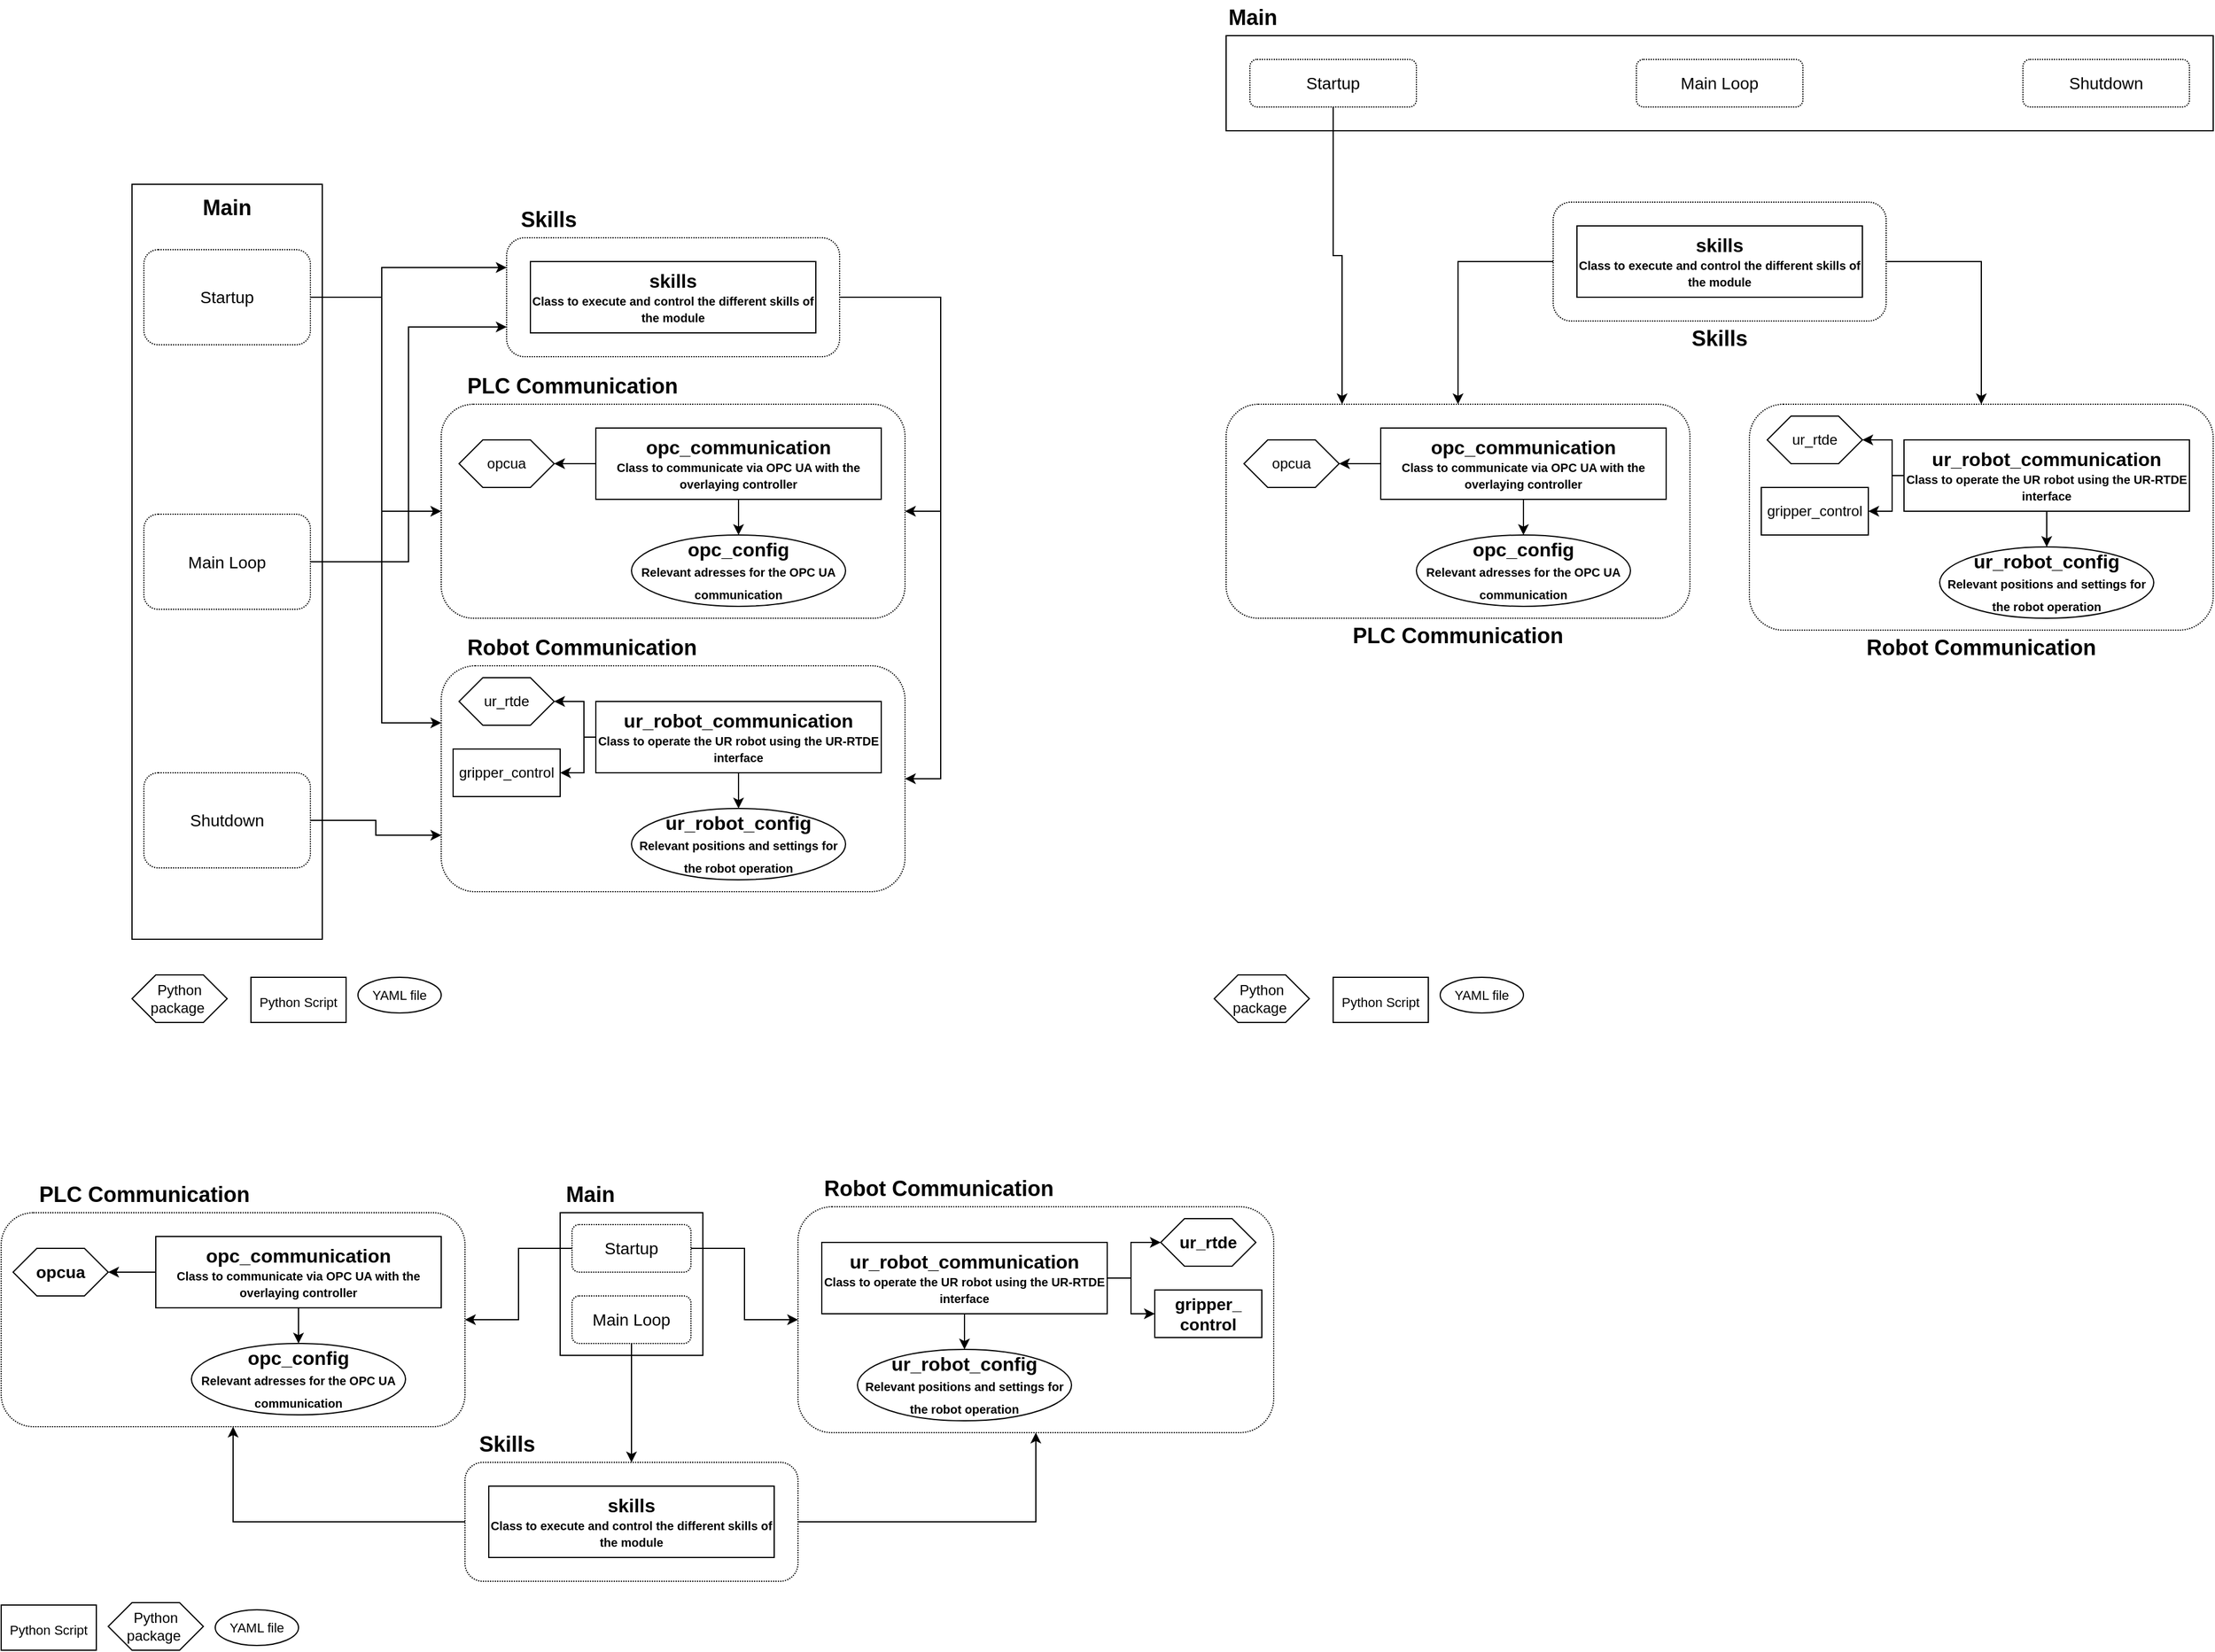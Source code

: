 <mxfile version="20.7.4" type="github">
  <diagram id="av36-QLzx31YAxyc08HP" name="Seite-1">
    <mxGraphModel dx="1196" dy="631" grid="1" gridSize="10" guides="1" tooltips="1" connect="1" arrows="1" fold="1" page="1" pageScale="1" pageWidth="3300" pageHeight="4681" math="0" shadow="0">
      <root>
        <mxCell id="0" />
        <mxCell id="1" parent="0" />
        <mxCell id="W_pKK0iNDWNkmb7OAL2O-20" style="edgeStyle=orthogonalEdgeStyle;rounded=0;orthogonalLoop=1;jettySize=auto;html=1;exitX=1;exitY=0.5;exitDx=0;exitDy=0;entryX=1;entryY=0.5;entryDx=0;entryDy=0;" edge="1" parent="1" source="iEAS6jNyVJdADZBlRwmA-35" target="iEAS6jNyVJdADZBlRwmA-5">
          <mxGeometry relative="1" as="geometry">
            <Array as="points">
              <mxPoint x="1000" y="260" />
              <mxPoint x="1000" y="440" />
            </Array>
          </mxGeometry>
        </mxCell>
        <mxCell id="W_pKK0iNDWNkmb7OAL2O-21" style="edgeStyle=orthogonalEdgeStyle;rounded=0;orthogonalLoop=1;jettySize=auto;html=1;exitX=1;exitY=0.5;exitDx=0;exitDy=0;entryX=1;entryY=0.5;entryDx=0;entryDy=0;" edge="1" parent="1" source="iEAS6jNyVJdADZBlRwmA-35" target="xZuinXM1AuWVyvWUmVTf-5">
          <mxGeometry relative="1" as="geometry">
            <Array as="points">
              <mxPoint x="1000" y="260" />
              <mxPoint x="1000" y="665" />
            </Array>
          </mxGeometry>
        </mxCell>
        <mxCell id="iEAS6jNyVJdADZBlRwmA-35" value="" style="rounded=1;whiteSpace=wrap;html=1;fontSize=14;fillColor=none;strokeWidth=1;dashed=1;dashPattern=1 1;" parent="1" vertex="1">
          <mxGeometry x="635" y="210" width="280" height="100" as="geometry" />
        </mxCell>
        <mxCell id="iEAS6jNyVJdADZBlRwmA-5" value="" style="rounded=1;whiteSpace=wrap;html=1;fontSize=14;fillColor=none;strokeWidth=1;dashed=1;dashPattern=1 1;" parent="1" vertex="1">
          <mxGeometry x="580" y="350" width="390" height="180" as="geometry" />
        </mxCell>
        <mxCell id="iEAS6jNyVJdADZBlRwmA-1" value="" style="rounded=0;whiteSpace=wrap;html=1;fillColor=none;" parent="1" vertex="1">
          <mxGeometry x="320" y="165" width="160" height="635" as="geometry" />
        </mxCell>
        <mxCell id="xZuinXM1AuWVyvWUmVTf-4" style="edgeStyle=orthogonalEdgeStyle;rounded=0;orthogonalLoop=1;jettySize=auto;html=1;exitX=0.5;exitY=1;exitDx=0;exitDy=0;entryX=0.5;entryY=0;entryDx=0;entryDy=0;" parent="1" source="iEAS6jNyVJdADZBlRwmA-2" target="xZuinXM1AuWVyvWUmVTf-3" edge="1">
          <mxGeometry relative="1" as="geometry" />
        </mxCell>
        <mxCell id="W_pKK0iNDWNkmb7OAL2O-8" style="edgeStyle=orthogonalEdgeStyle;rounded=0;orthogonalLoop=1;jettySize=auto;html=1;exitX=0;exitY=0.5;exitDx=0;exitDy=0;entryX=1;entryY=0.5;entryDx=0;entryDy=0;" edge="1" parent="1" source="iEAS6jNyVJdADZBlRwmA-2" target="W_pKK0iNDWNkmb7OAL2O-1">
          <mxGeometry relative="1" as="geometry" />
        </mxCell>
        <mxCell id="iEAS6jNyVJdADZBlRwmA-2" value="&lt;font style=&quot;&quot;&gt;&lt;b style=&quot;font-size: 16px;&quot;&gt;opc_communication&lt;br&gt;&lt;/b&gt;&lt;span style=&quot;font-size: 10px;&quot;&gt;&lt;b&gt;Class to communicate via OPC UA with the overlaying controller&lt;/b&gt;&lt;/span&gt;&lt;br&gt;&lt;/font&gt;" style="rounded=0;whiteSpace=wrap;html=1;fillColor=none;" parent="1" vertex="1">
          <mxGeometry x="710" y="370" width="240" height="60" as="geometry" />
        </mxCell>
        <mxCell id="iEAS6jNyVJdADZBlRwmA-138" value="&lt;font style=&quot;font-size: 18px;&quot;&gt;&lt;b&gt;Skills&lt;/b&gt;&lt;/font&gt;" style="text;html=1;strokeColor=none;fillColor=none;align=left;verticalAlign=middle;whiteSpace=wrap;rounded=0;strokeWidth=1;fontSize=11;" parent="1" vertex="1">
          <mxGeometry x="645" y="180" width="60" height="30" as="geometry" />
        </mxCell>
        <mxCell id="iEAS6jNyVJdADZBlRwmA-139" value="&lt;font style=&quot;font-size: 18px;&quot;&gt;&lt;b&gt;PLC Communication&lt;/b&gt;&lt;/font&gt;" style="text;html=1;strokeColor=none;fillColor=none;align=left;verticalAlign=middle;whiteSpace=wrap;rounded=0;strokeWidth=1;fontSize=11;" parent="1" vertex="1">
          <mxGeometry x="600" y="320" width="210" height="30" as="geometry" />
        </mxCell>
        <mxCell id="iEAS6jNyVJdADZBlRwmA-141" value="&lt;font style=&quot;font-size: 11px;&quot;&gt;Python Script&lt;/font&gt;" style="rounded=0;whiteSpace=wrap;html=1;strokeWidth=1;fontSize=18;fillColor=none;" parent="1" vertex="1">
          <mxGeometry x="420" y="832" width="80" height="38" as="geometry" />
        </mxCell>
        <mxCell id="iEAS6jNyVJdADZBlRwmA-142" value="&lt;font style=&quot;font-size: 11px;&quot;&gt;YAML file&lt;/font&gt;" style="ellipse;whiteSpace=wrap;html=1;strokeWidth=1;fontSize=12;fillColor=none;" parent="1" vertex="1">
          <mxGeometry x="510" y="832" width="70" height="30" as="geometry" />
        </mxCell>
        <mxCell id="xZuinXM1AuWVyvWUmVTf-3" value="&lt;font size=&quot;3&quot;&gt;&lt;b&gt;opc_config&lt;br&gt;&lt;/b&gt;&lt;/font&gt;&lt;b style=&quot;font-size: 10px;&quot;&gt;Relevant adresses for the OPC UA communication&lt;/b&gt;&lt;font size=&quot;3&quot;&gt;&lt;b&gt;&lt;br&gt;&lt;/b&gt;&lt;/font&gt;" style="ellipse;whiteSpace=wrap;html=1;fontSize=14;fillColor=none;" parent="1" vertex="1">
          <mxGeometry x="740" y="460" width="180" height="60" as="geometry" />
        </mxCell>
        <mxCell id="xZuinXM1AuWVyvWUmVTf-5" value="" style="rounded=1;whiteSpace=wrap;html=1;fontSize=14;fillColor=none;strokeWidth=1;dashed=1;dashPattern=1 1;" parent="1" vertex="1">
          <mxGeometry x="580" y="570" width="390" height="190" as="geometry" />
        </mxCell>
        <mxCell id="xZuinXM1AuWVyvWUmVTf-6" style="edgeStyle=orthogonalEdgeStyle;rounded=0;orthogonalLoop=1;jettySize=auto;html=1;exitX=0.5;exitY=1;exitDx=0;exitDy=0;entryX=0.5;entryY=0;entryDx=0;entryDy=0;" parent="1" source="xZuinXM1AuWVyvWUmVTf-7" target="xZuinXM1AuWVyvWUmVTf-9" edge="1">
          <mxGeometry relative="1" as="geometry" />
        </mxCell>
        <mxCell id="W_pKK0iNDWNkmb7OAL2O-9" style="edgeStyle=orthogonalEdgeStyle;rounded=0;orthogonalLoop=1;jettySize=auto;html=1;exitX=0;exitY=0.5;exitDx=0;exitDy=0;entryX=1;entryY=0.5;entryDx=0;entryDy=0;" edge="1" parent="1" source="xZuinXM1AuWVyvWUmVTf-7" target="W_pKK0iNDWNkmb7OAL2O-3">
          <mxGeometry x="-0.077" y="-10" relative="1" as="geometry">
            <Array as="points">
              <mxPoint x="700" y="630" />
              <mxPoint x="700" y="600" />
            </Array>
            <mxPoint as="offset" />
          </mxGeometry>
        </mxCell>
        <mxCell id="W_pKK0iNDWNkmb7OAL2O-10" style="edgeStyle=orthogonalEdgeStyle;rounded=0;orthogonalLoop=1;jettySize=auto;html=1;exitX=0;exitY=0.5;exitDx=0;exitDy=0;entryX=1;entryY=0.5;entryDx=0;entryDy=0;" edge="1" parent="1" source="xZuinXM1AuWVyvWUmVTf-7" target="W_pKK0iNDWNkmb7OAL2O-4">
          <mxGeometry relative="1" as="geometry">
            <Array as="points">
              <mxPoint x="700" y="630" />
              <mxPoint x="700" y="660" />
            </Array>
          </mxGeometry>
        </mxCell>
        <mxCell id="xZuinXM1AuWVyvWUmVTf-7" value="&lt;font style=&quot;&quot;&gt;&lt;b style=&quot;font-size: 16px;&quot;&gt;ur_robot_communication&lt;br&gt;&lt;/b&gt;&lt;span style=&quot;font-size: 10px;&quot;&gt;&lt;b&gt;Class to operate the UR robot using the UR-RTDE interface&lt;/b&gt;&lt;/span&gt;&lt;br&gt;&lt;/font&gt;" style="rounded=0;whiteSpace=wrap;html=1;fillColor=none;" parent="1" vertex="1">
          <mxGeometry x="710" y="600" width="240" height="60" as="geometry" />
        </mxCell>
        <mxCell id="xZuinXM1AuWVyvWUmVTf-8" value="&lt;font style=&quot;font-size: 18px;&quot;&gt;&lt;b&gt;Robot Communication&lt;/b&gt;&lt;/font&gt;" style="text;html=1;strokeColor=none;fillColor=none;align=left;verticalAlign=middle;whiteSpace=wrap;rounded=0;strokeWidth=1;fontSize=11;" parent="1" vertex="1">
          <mxGeometry x="600" y="540" width="210" height="30" as="geometry" />
        </mxCell>
        <mxCell id="xZuinXM1AuWVyvWUmVTf-9" value="&lt;font size=&quot;3&quot;&gt;&lt;b&gt;ur_robot_config&lt;br&gt;&lt;/b&gt;&lt;/font&gt;&lt;b style=&quot;font-size: 10px;&quot;&gt;Relevant positions and settings for the robot operation&lt;/b&gt;&lt;font size=&quot;3&quot;&gt;&lt;b&gt;&lt;br&gt;&lt;/b&gt;&lt;/font&gt;" style="ellipse;whiteSpace=wrap;html=1;fontSize=14;fillColor=none;" parent="1" vertex="1">
          <mxGeometry x="740" y="690" width="180" height="60" as="geometry" />
        </mxCell>
        <mxCell id="xZuinXM1AuWVyvWUmVTf-11" value="&lt;font style=&quot;&quot;&gt;&lt;b style=&quot;&quot;&gt;&lt;span style=&quot;font-size: 16px;&quot;&gt;skills&lt;br&gt;&lt;/span&gt;&lt;span style=&quot;font-size: 10px;&quot;&gt;Class to execute and control the different skills of the module&lt;/span&gt;&lt;/b&gt;&lt;br&gt;&lt;/font&gt;" style="rounded=0;whiteSpace=wrap;html=1;fillColor=none;" parent="1" vertex="1">
          <mxGeometry x="655" y="230" width="240" height="60" as="geometry" />
        </mxCell>
        <mxCell id="W_pKK0iNDWNkmb7OAL2O-1" value="opcua" style="shape=hexagon;perimeter=hexagonPerimeter2;whiteSpace=wrap;html=1;fixedSize=1;" vertex="1" parent="1">
          <mxGeometry x="595" y="380" width="80" height="40" as="geometry" />
        </mxCell>
        <mxCell id="W_pKK0iNDWNkmb7OAL2O-3" value="ur_rtde" style="shape=hexagon;perimeter=hexagonPerimeter2;whiteSpace=wrap;html=1;fixedSize=1;" vertex="1" parent="1">
          <mxGeometry x="595" y="580" width="80" height="40" as="geometry" />
        </mxCell>
        <mxCell id="W_pKK0iNDWNkmb7OAL2O-4" value="gripper_control" style="rounded=0;whiteSpace=wrap;html=1;" vertex="1" parent="1">
          <mxGeometry x="590" y="640" width="90" height="40" as="geometry" />
        </mxCell>
        <mxCell id="W_pKK0iNDWNkmb7OAL2O-15" style="edgeStyle=orthogonalEdgeStyle;rounded=0;orthogonalLoop=1;jettySize=auto;html=1;exitX=1;exitY=0.5;exitDx=0;exitDy=0;entryX=0;entryY=0.5;entryDx=0;entryDy=0;" edge="1" parent="1" source="W_pKK0iNDWNkmb7OAL2O-5" target="iEAS6jNyVJdADZBlRwmA-5">
          <mxGeometry relative="1" as="geometry">
            <Array as="points">
              <mxPoint x="530" y="260" />
              <mxPoint x="530" y="440" />
            </Array>
          </mxGeometry>
        </mxCell>
        <mxCell id="W_pKK0iNDWNkmb7OAL2O-16" style="edgeStyle=orthogonalEdgeStyle;rounded=0;orthogonalLoop=1;jettySize=auto;html=1;exitX=1;exitY=0.5;exitDx=0;exitDy=0;entryX=0;entryY=0.25;entryDx=0;entryDy=0;" edge="1" parent="1" source="W_pKK0iNDWNkmb7OAL2O-5" target="xZuinXM1AuWVyvWUmVTf-5">
          <mxGeometry relative="1" as="geometry">
            <Array as="points">
              <mxPoint x="530" y="260" />
              <mxPoint x="530" y="618" />
              <mxPoint x="580" y="618" />
            </Array>
          </mxGeometry>
        </mxCell>
        <mxCell id="W_pKK0iNDWNkmb7OAL2O-17" style="edgeStyle=orthogonalEdgeStyle;rounded=0;orthogonalLoop=1;jettySize=auto;html=1;exitX=1;exitY=0.5;exitDx=0;exitDy=0;entryX=0;entryY=0.25;entryDx=0;entryDy=0;" edge="1" parent="1" source="W_pKK0iNDWNkmb7OAL2O-5" target="iEAS6jNyVJdADZBlRwmA-35">
          <mxGeometry relative="1" as="geometry">
            <Array as="points">
              <mxPoint x="530" y="260" />
              <mxPoint x="530" y="235" />
            </Array>
          </mxGeometry>
        </mxCell>
        <mxCell id="W_pKK0iNDWNkmb7OAL2O-5" value="Startup" style="rounded=1;whiteSpace=wrap;html=1;fontSize=14;fillColor=none;strokeWidth=1;dashed=1;dashPattern=1 1;" vertex="1" parent="1">
          <mxGeometry x="330" y="220" width="140" height="80" as="geometry" />
        </mxCell>
        <mxCell id="W_pKK0iNDWNkmb7OAL2O-18" style="edgeStyle=orthogonalEdgeStyle;rounded=0;orthogonalLoop=1;jettySize=auto;html=1;exitX=1;exitY=0.5;exitDx=0;exitDy=0;entryX=0;entryY=0.75;entryDx=0;entryDy=0;" edge="1" parent="1" source="W_pKK0iNDWNkmb7OAL2O-6" target="iEAS6jNyVJdADZBlRwmA-35">
          <mxGeometry relative="1" as="geometry" />
        </mxCell>
        <mxCell id="W_pKK0iNDWNkmb7OAL2O-6" value="Main Loop" style="rounded=1;whiteSpace=wrap;html=1;fontSize=14;fillColor=none;strokeWidth=1;dashed=1;dashPattern=1 1;" vertex="1" parent="1">
          <mxGeometry x="330" y="442.5" width="140" height="80" as="geometry" />
        </mxCell>
        <mxCell id="W_pKK0iNDWNkmb7OAL2O-19" style="edgeStyle=orthogonalEdgeStyle;rounded=0;orthogonalLoop=1;jettySize=auto;html=1;exitX=1;exitY=0.5;exitDx=0;exitDy=0;entryX=0;entryY=0.75;entryDx=0;entryDy=0;" edge="1" parent="1" source="W_pKK0iNDWNkmb7OAL2O-7" target="xZuinXM1AuWVyvWUmVTf-5">
          <mxGeometry relative="1" as="geometry" />
        </mxCell>
        <mxCell id="W_pKK0iNDWNkmb7OAL2O-7" value="Shutdown" style="rounded=1;whiteSpace=wrap;html=1;fontSize=14;fillColor=none;strokeWidth=1;dashed=1;dashPattern=1 1;" vertex="1" parent="1">
          <mxGeometry x="330" y="660" width="140" height="80" as="geometry" />
        </mxCell>
        <mxCell id="W_pKK0iNDWNkmb7OAL2O-12" value="Python package&amp;nbsp;" style="shape=hexagon;perimeter=hexagonPerimeter2;whiteSpace=wrap;html=1;fixedSize=1;" vertex="1" parent="1">
          <mxGeometry x="320" y="830" width="80" height="40" as="geometry" />
        </mxCell>
        <mxCell id="W_pKK0iNDWNkmb7OAL2O-13" value="&lt;font style=&quot;font-size: 18px;&quot;&gt;&lt;b&gt;Main&lt;/b&gt;&lt;/font&gt;" style="text;html=1;strokeColor=none;fillColor=none;align=center;verticalAlign=middle;whiteSpace=wrap;rounded=0;strokeWidth=1;fontSize=11;" vertex="1" parent="1">
          <mxGeometry x="320" y="170" width="160" height="30" as="geometry" />
        </mxCell>
        <mxCell id="W_pKK0iNDWNkmb7OAL2O-58" style="edgeStyle=orthogonalEdgeStyle;rounded=0;orthogonalLoop=1;jettySize=auto;html=1;exitX=0;exitY=0.5;exitDx=0;exitDy=0;entryX=0.5;entryY=0;entryDx=0;entryDy=0;" edge="1" parent="1" source="W_pKK0iNDWNkmb7OAL2O-24" target="W_pKK0iNDWNkmb7OAL2O-25">
          <mxGeometry relative="1" as="geometry" />
        </mxCell>
        <mxCell id="W_pKK0iNDWNkmb7OAL2O-59" style="edgeStyle=orthogonalEdgeStyle;rounded=0;orthogonalLoop=1;jettySize=auto;html=1;exitX=1;exitY=0.5;exitDx=0;exitDy=0;entryX=0.5;entryY=0;entryDx=0;entryDy=0;" edge="1" parent="1" source="W_pKK0iNDWNkmb7OAL2O-24" target="W_pKK0iNDWNkmb7OAL2O-35">
          <mxGeometry relative="1" as="geometry" />
        </mxCell>
        <mxCell id="W_pKK0iNDWNkmb7OAL2O-24" value="" style="rounded=1;whiteSpace=wrap;html=1;fontSize=14;fillColor=none;strokeWidth=1;dashed=1;dashPattern=1 1;" vertex="1" parent="1">
          <mxGeometry x="1515" y="180" width="280" height="100" as="geometry" />
        </mxCell>
        <mxCell id="W_pKK0iNDWNkmb7OAL2O-25" value="" style="rounded=1;whiteSpace=wrap;html=1;fontSize=14;fillColor=none;strokeWidth=1;dashed=1;dashPattern=1 1;" vertex="1" parent="1">
          <mxGeometry x="1240" y="350" width="390" height="180" as="geometry" />
        </mxCell>
        <mxCell id="W_pKK0iNDWNkmb7OAL2O-26" value="" style="rounded=0;whiteSpace=wrap;html=1;fillColor=none;" vertex="1" parent="1">
          <mxGeometry x="1240" y="40" width="830" height="80" as="geometry" />
        </mxCell>
        <mxCell id="W_pKK0iNDWNkmb7OAL2O-27" style="edgeStyle=orthogonalEdgeStyle;rounded=0;orthogonalLoop=1;jettySize=auto;html=1;exitX=0.5;exitY=1;exitDx=0;exitDy=0;entryX=0.5;entryY=0;entryDx=0;entryDy=0;" edge="1" parent="1" source="W_pKK0iNDWNkmb7OAL2O-29" target="W_pKK0iNDWNkmb7OAL2O-34">
          <mxGeometry relative="1" as="geometry" />
        </mxCell>
        <mxCell id="W_pKK0iNDWNkmb7OAL2O-28" style="edgeStyle=orthogonalEdgeStyle;rounded=0;orthogonalLoop=1;jettySize=auto;html=1;exitX=0;exitY=0.5;exitDx=0;exitDy=0;entryX=1;entryY=0.5;entryDx=0;entryDy=0;" edge="1" parent="1" source="W_pKK0iNDWNkmb7OAL2O-29" target="W_pKK0iNDWNkmb7OAL2O-43">
          <mxGeometry relative="1" as="geometry" />
        </mxCell>
        <mxCell id="W_pKK0iNDWNkmb7OAL2O-29" value="&lt;font style=&quot;&quot;&gt;&lt;b style=&quot;font-size: 16px;&quot;&gt;opc_communication&lt;br&gt;&lt;/b&gt;&lt;span style=&quot;font-size: 10px;&quot;&gt;&lt;b&gt;Class to communicate via OPC UA with the overlaying controller&lt;/b&gt;&lt;/span&gt;&lt;br&gt;&lt;/font&gt;" style="rounded=0;whiteSpace=wrap;html=1;fillColor=none;" vertex="1" parent="1">
          <mxGeometry x="1370" y="370" width="240" height="60" as="geometry" />
        </mxCell>
        <mxCell id="W_pKK0iNDWNkmb7OAL2O-30" value="&lt;font style=&quot;font-size: 18px;&quot;&gt;&lt;b&gt;Skills&lt;/b&gt;&lt;/font&gt;" style="text;html=1;strokeColor=none;fillColor=none;align=center;verticalAlign=middle;whiteSpace=wrap;rounded=0;strokeWidth=1;fontSize=11;" vertex="1" parent="1">
          <mxGeometry x="1625" y="280" width="60" height="30" as="geometry" />
        </mxCell>
        <mxCell id="W_pKK0iNDWNkmb7OAL2O-31" value="&lt;font style=&quot;font-size: 18px;&quot;&gt;&lt;b&gt;PLC Communication&lt;/b&gt;&lt;/font&gt;" style="text;html=1;strokeColor=none;fillColor=none;align=center;verticalAlign=middle;whiteSpace=wrap;rounded=0;strokeWidth=1;fontSize=11;" vertex="1" parent="1">
          <mxGeometry x="1330" y="530" width="210" height="30" as="geometry" />
        </mxCell>
        <mxCell id="W_pKK0iNDWNkmb7OAL2O-32" value="&lt;font style=&quot;font-size: 11px;&quot;&gt;Python Script&lt;/font&gt;" style="rounded=0;whiteSpace=wrap;html=1;strokeWidth=1;fontSize=18;fillColor=none;" vertex="1" parent="1">
          <mxGeometry x="1330" y="832" width="80" height="38" as="geometry" />
        </mxCell>
        <mxCell id="W_pKK0iNDWNkmb7OAL2O-33" value="&lt;font style=&quot;font-size: 11px;&quot;&gt;YAML file&lt;/font&gt;" style="ellipse;whiteSpace=wrap;html=1;strokeWidth=1;fontSize=12;fillColor=none;" vertex="1" parent="1">
          <mxGeometry x="1420" y="832" width="70" height="30" as="geometry" />
        </mxCell>
        <mxCell id="W_pKK0iNDWNkmb7OAL2O-34" value="&lt;font size=&quot;3&quot;&gt;&lt;b&gt;opc_config&lt;br&gt;&lt;/b&gt;&lt;/font&gt;&lt;b style=&quot;font-size: 10px;&quot;&gt;Relevant adresses for the OPC UA communication&lt;/b&gt;&lt;font size=&quot;3&quot;&gt;&lt;b&gt;&lt;br&gt;&lt;/b&gt;&lt;/font&gt;" style="ellipse;whiteSpace=wrap;html=1;fontSize=14;fillColor=none;" vertex="1" parent="1">
          <mxGeometry x="1400" y="460" width="180" height="60" as="geometry" />
        </mxCell>
        <mxCell id="W_pKK0iNDWNkmb7OAL2O-35" value="" style="rounded=1;whiteSpace=wrap;html=1;fontSize=14;fillColor=none;strokeWidth=1;dashed=1;dashPattern=1 1;" vertex="1" parent="1">
          <mxGeometry x="1680" y="350" width="390" height="190" as="geometry" />
        </mxCell>
        <mxCell id="W_pKK0iNDWNkmb7OAL2O-36" style="edgeStyle=orthogonalEdgeStyle;rounded=0;orthogonalLoop=1;jettySize=auto;html=1;exitX=0.5;exitY=1;exitDx=0;exitDy=0;entryX=0.5;entryY=0;entryDx=0;entryDy=0;" edge="1" parent="1" source="W_pKK0iNDWNkmb7OAL2O-39" target="W_pKK0iNDWNkmb7OAL2O-41">
          <mxGeometry relative="1" as="geometry" />
        </mxCell>
        <mxCell id="W_pKK0iNDWNkmb7OAL2O-37" style="edgeStyle=orthogonalEdgeStyle;rounded=0;orthogonalLoop=1;jettySize=auto;html=1;exitX=0;exitY=0.5;exitDx=0;exitDy=0;entryX=1;entryY=0.5;entryDx=0;entryDy=0;" edge="1" parent="1" source="W_pKK0iNDWNkmb7OAL2O-39" target="W_pKK0iNDWNkmb7OAL2O-44">
          <mxGeometry x="-0.077" y="-10" relative="1" as="geometry">
            <Array as="points">
              <mxPoint x="1800" y="410" />
              <mxPoint x="1800" y="380" />
            </Array>
            <mxPoint as="offset" />
          </mxGeometry>
        </mxCell>
        <mxCell id="W_pKK0iNDWNkmb7OAL2O-38" style="edgeStyle=orthogonalEdgeStyle;rounded=0;orthogonalLoop=1;jettySize=auto;html=1;exitX=0;exitY=0.5;exitDx=0;exitDy=0;entryX=1;entryY=0.5;entryDx=0;entryDy=0;" edge="1" parent="1" source="W_pKK0iNDWNkmb7OAL2O-39" target="W_pKK0iNDWNkmb7OAL2O-45">
          <mxGeometry relative="1" as="geometry">
            <Array as="points">
              <mxPoint x="1800" y="410" />
              <mxPoint x="1800" y="440" />
            </Array>
          </mxGeometry>
        </mxCell>
        <mxCell id="W_pKK0iNDWNkmb7OAL2O-39" value="&lt;font style=&quot;&quot;&gt;&lt;b style=&quot;font-size: 16px;&quot;&gt;ur_robot_communication&lt;br&gt;&lt;/b&gt;&lt;span style=&quot;font-size: 10px;&quot;&gt;&lt;b&gt;Class to operate the UR robot using the UR-RTDE interface&lt;/b&gt;&lt;/span&gt;&lt;br&gt;&lt;/font&gt;" style="rounded=0;whiteSpace=wrap;html=1;fillColor=none;" vertex="1" parent="1">
          <mxGeometry x="1810" y="380" width="240" height="60" as="geometry" />
        </mxCell>
        <mxCell id="W_pKK0iNDWNkmb7OAL2O-40" value="&lt;font style=&quot;font-size: 18px;&quot;&gt;&lt;b&gt;Robot Communication&lt;/b&gt;&lt;/font&gt;" style="text;html=1;strokeColor=none;fillColor=none;align=center;verticalAlign=middle;whiteSpace=wrap;rounded=0;strokeWidth=1;fontSize=11;" vertex="1" parent="1">
          <mxGeometry x="1770" y="540" width="210" height="30" as="geometry" />
        </mxCell>
        <mxCell id="W_pKK0iNDWNkmb7OAL2O-41" value="&lt;font size=&quot;3&quot;&gt;&lt;b&gt;ur_robot_config&lt;br&gt;&lt;/b&gt;&lt;/font&gt;&lt;b style=&quot;font-size: 10px;&quot;&gt;Relevant positions and settings for the robot operation&lt;/b&gt;&lt;font size=&quot;3&quot;&gt;&lt;b&gt;&lt;br&gt;&lt;/b&gt;&lt;/font&gt;" style="ellipse;whiteSpace=wrap;html=1;fontSize=14;fillColor=none;" vertex="1" parent="1">
          <mxGeometry x="1840" y="470" width="180" height="60" as="geometry" />
        </mxCell>
        <mxCell id="W_pKK0iNDWNkmb7OAL2O-42" value="&lt;font style=&quot;&quot;&gt;&lt;b style=&quot;&quot;&gt;&lt;span style=&quot;font-size: 16px;&quot;&gt;skills&lt;br&gt;&lt;/span&gt;&lt;span style=&quot;font-size: 10px;&quot;&gt;Class to execute and control the different skills of the module&lt;/span&gt;&lt;/b&gt;&lt;br&gt;&lt;/font&gt;" style="rounded=0;whiteSpace=wrap;html=1;fillColor=none;" vertex="1" parent="1">
          <mxGeometry x="1535" y="200" width="240" height="60" as="geometry" />
        </mxCell>
        <mxCell id="W_pKK0iNDWNkmb7OAL2O-43" value="opcua" style="shape=hexagon;perimeter=hexagonPerimeter2;whiteSpace=wrap;html=1;fixedSize=1;" vertex="1" parent="1">
          <mxGeometry x="1255" y="380" width="80" height="40" as="geometry" />
        </mxCell>
        <mxCell id="W_pKK0iNDWNkmb7OAL2O-44" value="ur_rtde" style="shape=hexagon;perimeter=hexagonPerimeter2;whiteSpace=wrap;html=1;fixedSize=1;" vertex="1" parent="1">
          <mxGeometry x="1695" y="360" width="80" height="40" as="geometry" />
        </mxCell>
        <mxCell id="W_pKK0iNDWNkmb7OAL2O-45" value="gripper_control" style="rounded=0;whiteSpace=wrap;html=1;" vertex="1" parent="1">
          <mxGeometry x="1690" y="420" width="90" height="40" as="geometry" />
        </mxCell>
        <mxCell id="W_pKK0iNDWNkmb7OAL2O-61" style="edgeStyle=orthogonalEdgeStyle;rounded=0;orthogonalLoop=1;jettySize=auto;html=1;exitX=0.5;exitY=1;exitDx=0;exitDy=0;entryX=0.25;entryY=0;entryDx=0;entryDy=0;" edge="1" parent="1" source="W_pKK0iNDWNkmb7OAL2O-49" target="W_pKK0iNDWNkmb7OAL2O-25">
          <mxGeometry relative="1" as="geometry" />
        </mxCell>
        <mxCell id="W_pKK0iNDWNkmb7OAL2O-49" value="Startup" style="rounded=1;whiteSpace=wrap;html=1;fontSize=14;fillColor=none;strokeWidth=1;dashed=1;dashPattern=1 1;" vertex="1" parent="1">
          <mxGeometry x="1260" y="60" width="140" height="40" as="geometry" />
        </mxCell>
        <mxCell id="W_pKK0iNDWNkmb7OAL2O-51" value="Main Loop" style="rounded=1;whiteSpace=wrap;html=1;fontSize=14;fillColor=none;strokeWidth=1;dashed=1;dashPattern=1 1;" vertex="1" parent="1">
          <mxGeometry x="1585" y="60" width="140" height="40" as="geometry" />
        </mxCell>
        <mxCell id="W_pKK0iNDWNkmb7OAL2O-53" value="Shutdown" style="rounded=1;whiteSpace=wrap;html=1;fontSize=14;fillColor=none;strokeWidth=1;dashed=1;dashPattern=1 1;" vertex="1" parent="1">
          <mxGeometry x="1910" y="60" width="140" height="40" as="geometry" />
        </mxCell>
        <mxCell id="W_pKK0iNDWNkmb7OAL2O-54" value="Python package&amp;nbsp;" style="shape=hexagon;perimeter=hexagonPerimeter2;whiteSpace=wrap;html=1;fixedSize=1;" vertex="1" parent="1">
          <mxGeometry x="1230" y="830" width="80" height="40" as="geometry" />
        </mxCell>
        <mxCell id="W_pKK0iNDWNkmb7OAL2O-55" value="&lt;font style=&quot;font-size: 18px;&quot;&gt;&lt;b&gt;Main&lt;/b&gt;&lt;/font&gt;" style="text;html=1;strokeColor=none;fillColor=none;align=left;verticalAlign=middle;whiteSpace=wrap;rounded=0;strokeWidth=1;fontSize=11;" vertex="1" parent="1">
          <mxGeometry x="1240" y="10" width="160" height="30" as="geometry" />
        </mxCell>
        <mxCell id="W_pKK0iNDWNkmb7OAL2O-62" style="edgeStyle=orthogonalEdgeStyle;rounded=0;orthogonalLoop=1;jettySize=auto;html=1;exitX=1;exitY=0.5;exitDx=0;exitDy=0;entryX=0.5;entryY=1;entryDx=0;entryDy=0;" edge="1" parent="1" source="W_pKK0iNDWNkmb7OAL2O-64" target="W_pKK0iNDWNkmb7OAL2O-77">
          <mxGeometry relative="1" as="geometry" />
        </mxCell>
        <mxCell id="W_pKK0iNDWNkmb7OAL2O-63" style="edgeStyle=orthogonalEdgeStyle;rounded=0;orthogonalLoop=1;jettySize=auto;html=1;exitX=0;exitY=0.5;exitDx=0;exitDy=0;entryX=0.5;entryY=1;entryDx=0;entryDy=0;" edge="1" parent="1" source="W_pKK0iNDWNkmb7OAL2O-64" target="W_pKK0iNDWNkmb7OAL2O-65">
          <mxGeometry relative="1" as="geometry" />
        </mxCell>
        <mxCell id="W_pKK0iNDWNkmb7OAL2O-64" value="" style="rounded=1;whiteSpace=wrap;html=1;fontSize=14;fillColor=none;strokeWidth=1;dashed=1;dashPattern=1 1;" vertex="1" parent="1">
          <mxGeometry x="600" y="1240" width="280" height="100" as="geometry" />
        </mxCell>
        <mxCell id="W_pKK0iNDWNkmb7OAL2O-65" value="" style="rounded=1;whiteSpace=wrap;html=1;fontSize=14;fillColor=none;strokeWidth=1;dashed=1;dashPattern=1 1;" vertex="1" parent="1">
          <mxGeometry x="210" y="1030" width="390" height="180" as="geometry" />
        </mxCell>
        <mxCell id="W_pKK0iNDWNkmb7OAL2O-69" value="" style="rounded=0;whiteSpace=wrap;html=1;fillColor=none;" vertex="1" parent="1">
          <mxGeometry x="680" y="1030" width="120" height="120" as="geometry" />
        </mxCell>
        <mxCell id="W_pKK0iNDWNkmb7OAL2O-70" style="edgeStyle=orthogonalEdgeStyle;rounded=0;orthogonalLoop=1;jettySize=auto;html=1;exitX=0.5;exitY=1;exitDx=0;exitDy=0;entryX=0.5;entryY=0;entryDx=0;entryDy=0;" edge="1" parent="1" source="W_pKK0iNDWNkmb7OAL2O-71" target="W_pKK0iNDWNkmb7OAL2O-76">
          <mxGeometry relative="1" as="geometry" />
        </mxCell>
        <mxCell id="W_pKK0iNDWNkmb7OAL2O-88" style="edgeStyle=orthogonalEdgeStyle;rounded=0;orthogonalLoop=1;jettySize=auto;html=1;exitX=0;exitY=0.5;exitDx=0;exitDy=0;entryX=1;entryY=0.5;entryDx=0;entryDy=0;" edge="1" parent="1" source="W_pKK0iNDWNkmb7OAL2O-71" target="W_pKK0iNDWNkmb7OAL2O-87">
          <mxGeometry relative="1" as="geometry" />
        </mxCell>
        <mxCell id="W_pKK0iNDWNkmb7OAL2O-71" value="&lt;font style=&quot;&quot;&gt;&lt;b style=&quot;font-size: 16px;&quot;&gt;opc_communication&lt;br&gt;&lt;/b&gt;&lt;span style=&quot;font-size: 10px;&quot;&gt;&lt;b&gt;Class to communicate via OPC UA with the overlaying controller&lt;/b&gt;&lt;/span&gt;&lt;br&gt;&lt;/font&gt;" style="rounded=0;whiteSpace=wrap;html=1;fillColor=none;" vertex="1" parent="1">
          <mxGeometry x="340" y="1050" width="240" height="60" as="geometry" />
        </mxCell>
        <mxCell id="W_pKK0iNDWNkmb7OAL2O-72" value="&lt;font style=&quot;font-size: 18px;&quot;&gt;&lt;b&gt;Skills&lt;/b&gt;&lt;/font&gt;" style="text;html=1;strokeColor=none;fillColor=none;align=left;verticalAlign=middle;whiteSpace=wrap;rounded=0;strokeWidth=1;fontSize=11;" vertex="1" parent="1">
          <mxGeometry x="610" y="1210" width="60" height="30" as="geometry" />
        </mxCell>
        <mxCell id="W_pKK0iNDWNkmb7OAL2O-73" value="&lt;font style=&quot;font-size: 18px;&quot;&gt;&lt;b&gt;PLC Communication&lt;/b&gt;&lt;/font&gt;" style="text;html=1;strokeColor=none;fillColor=none;align=left;verticalAlign=middle;whiteSpace=wrap;rounded=0;strokeWidth=1;fontSize=11;" vertex="1" parent="1">
          <mxGeometry x="240" y="1000" width="210" height="30" as="geometry" />
        </mxCell>
        <mxCell id="W_pKK0iNDWNkmb7OAL2O-74" value="&lt;font style=&quot;font-size: 11px;&quot;&gt;Python Script&lt;/font&gt;" style="rounded=0;whiteSpace=wrap;html=1;strokeWidth=1;fontSize=18;fillColor=none;" vertex="1" parent="1">
          <mxGeometry x="210" y="1360" width="80" height="38" as="geometry" />
        </mxCell>
        <mxCell id="W_pKK0iNDWNkmb7OAL2O-75" value="&lt;font style=&quot;font-size: 11px;&quot;&gt;YAML file&lt;/font&gt;" style="ellipse;whiteSpace=wrap;html=1;strokeWidth=1;fontSize=12;fillColor=none;" vertex="1" parent="1">
          <mxGeometry x="390" y="1364" width="70" height="30" as="geometry" />
        </mxCell>
        <mxCell id="W_pKK0iNDWNkmb7OAL2O-76" value="&lt;font size=&quot;3&quot;&gt;&lt;b&gt;opc_config&lt;br&gt;&lt;/b&gt;&lt;/font&gt;&lt;b style=&quot;font-size: 10px;&quot;&gt;Relevant adresses for the OPC UA communication&lt;/b&gt;&lt;font size=&quot;3&quot;&gt;&lt;b&gt;&lt;br&gt;&lt;/b&gt;&lt;/font&gt;" style="ellipse;whiteSpace=wrap;html=1;fontSize=14;fillColor=none;" vertex="1" parent="1">
          <mxGeometry x="370" y="1140" width="180" height="60" as="geometry" />
        </mxCell>
        <mxCell id="W_pKK0iNDWNkmb7OAL2O-77" value="" style="rounded=1;whiteSpace=wrap;html=1;fontSize=14;fillColor=none;strokeWidth=1;dashed=1;dashPattern=1 1;" vertex="1" parent="1">
          <mxGeometry x="880" y="1025" width="400" height="190" as="geometry" />
        </mxCell>
        <mxCell id="W_pKK0iNDWNkmb7OAL2O-78" style="edgeStyle=orthogonalEdgeStyle;rounded=0;orthogonalLoop=1;jettySize=auto;html=1;exitX=0.5;exitY=1;exitDx=0;exitDy=0;entryX=0.5;entryY=0;entryDx=0;entryDy=0;" edge="1" parent="1" source="W_pKK0iNDWNkmb7OAL2O-79" target="W_pKK0iNDWNkmb7OAL2O-81">
          <mxGeometry relative="1" as="geometry" />
        </mxCell>
        <mxCell id="W_pKK0iNDWNkmb7OAL2O-85" style="edgeStyle=orthogonalEdgeStyle;rounded=0;orthogonalLoop=1;jettySize=auto;html=1;exitX=1;exitY=0.5;exitDx=0;exitDy=0;entryX=0;entryY=0.5;entryDx=0;entryDy=0;" edge="1" parent="1" source="W_pKK0iNDWNkmb7OAL2O-79" target="W_pKK0iNDWNkmb7OAL2O-83">
          <mxGeometry relative="1" as="geometry">
            <Array as="points">
              <mxPoint x="1160" y="1085" />
              <mxPoint x="1160" y="1055" />
            </Array>
          </mxGeometry>
        </mxCell>
        <mxCell id="W_pKK0iNDWNkmb7OAL2O-86" style="edgeStyle=orthogonalEdgeStyle;rounded=0;orthogonalLoop=1;jettySize=auto;html=1;exitX=1;exitY=0.5;exitDx=0;exitDy=0;entryX=0;entryY=0.5;entryDx=0;entryDy=0;" edge="1" parent="1" source="W_pKK0iNDWNkmb7OAL2O-79" target="W_pKK0iNDWNkmb7OAL2O-84">
          <mxGeometry relative="1" as="geometry">
            <Array as="points">
              <mxPoint x="1160" y="1085" />
              <mxPoint x="1160" y="1115" />
            </Array>
          </mxGeometry>
        </mxCell>
        <mxCell id="W_pKK0iNDWNkmb7OAL2O-79" value="&lt;font style=&quot;&quot;&gt;&lt;b style=&quot;font-size: 16px;&quot;&gt;ur_robot_communication&lt;br&gt;&lt;/b&gt;&lt;span style=&quot;font-size: 10px;&quot;&gt;&lt;b&gt;Class to operate the UR robot using the UR-RTDE interface&lt;/b&gt;&lt;/span&gt;&lt;br&gt;&lt;/font&gt;" style="rounded=0;whiteSpace=wrap;html=1;fillColor=none;" vertex="1" parent="1">
          <mxGeometry x="900" y="1055" width="240" height="60" as="geometry" />
        </mxCell>
        <mxCell id="W_pKK0iNDWNkmb7OAL2O-80" value="&lt;font style=&quot;font-size: 18px;&quot;&gt;&lt;b&gt;Robot Communication&lt;/b&gt;&lt;/font&gt;" style="text;html=1;strokeColor=none;fillColor=none;align=left;verticalAlign=middle;whiteSpace=wrap;rounded=0;strokeWidth=1;fontSize=11;" vertex="1" parent="1">
          <mxGeometry x="900" y="995" width="210" height="30" as="geometry" />
        </mxCell>
        <mxCell id="W_pKK0iNDWNkmb7OAL2O-81" value="&lt;font size=&quot;3&quot;&gt;&lt;b&gt;ur_robot_config&lt;br&gt;&lt;/b&gt;&lt;/font&gt;&lt;b style=&quot;font-size: 10px;&quot;&gt;Relevant positions and settings for the robot operation&lt;/b&gt;&lt;font size=&quot;3&quot;&gt;&lt;b&gt;&lt;br&gt;&lt;/b&gt;&lt;/font&gt;" style="ellipse;whiteSpace=wrap;html=1;fontSize=14;fillColor=none;" vertex="1" parent="1">
          <mxGeometry x="930" y="1145" width="180" height="60" as="geometry" />
        </mxCell>
        <mxCell id="W_pKK0iNDWNkmb7OAL2O-82" value="&lt;font style=&quot;&quot;&gt;&lt;b style=&quot;&quot;&gt;&lt;span style=&quot;font-size: 16px;&quot;&gt;skills&lt;br&gt;&lt;/span&gt;&lt;span style=&quot;font-size: 10px;&quot;&gt;Class to execute and control the different skills of the module&lt;/span&gt;&lt;/b&gt;&lt;br&gt;&lt;/font&gt;" style="rounded=0;whiteSpace=wrap;html=1;fillColor=none;" vertex="1" parent="1">
          <mxGeometry x="620" y="1260" width="240" height="60" as="geometry" />
        </mxCell>
        <mxCell id="W_pKK0iNDWNkmb7OAL2O-83" value="&lt;font style=&quot;font-size: 14px;&quot;&gt;&lt;b&gt;ur_rtde&lt;/b&gt;&lt;/font&gt;" style="shape=hexagon;perimeter=hexagonPerimeter2;whiteSpace=wrap;html=1;fixedSize=1;" vertex="1" parent="1">
          <mxGeometry x="1185" y="1035" width="80" height="40" as="geometry" />
        </mxCell>
        <mxCell id="W_pKK0iNDWNkmb7OAL2O-84" value="&lt;font style=&quot;font-size: 14px;&quot;&gt;&lt;b&gt;gripper_&lt;br&gt;control&lt;br&gt;&lt;/b&gt;&lt;/font&gt;" style="rounded=0;whiteSpace=wrap;html=1;" vertex="1" parent="1">
          <mxGeometry x="1180" y="1095" width="90" height="40" as="geometry" />
        </mxCell>
        <mxCell id="W_pKK0iNDWNkmb7OAL2O-87" value="&lt;b&gt;&lt;font style=&quot;font-size: 14px;&quot;&gt;opcua&lt;/font&gt;&lt;/b&gt;" style="shape=hexagon;perimeter=hexagonPerimeter2;whiteSpace=wrap;html=1;fixedSize=1;" vertex="1" parent="1">
          <mxGeometry x="220" y="1060" width="80" height="40" as="geometry" />
        </mxCell>
        <mxCell id="W_pKK0iNDWNkmb7OAL2O-89" value="Python package&amp;nbsp;" style="shape=hexagon;perimeter=hexagonPerimeter2;whiteSpace=wrap;html=1;fixedSize=1;" vertex="1" parent="1">
          <mxGeometry x="300" y="1358" width="80" height="40" as="geometry" />
        </mxCell>
        <mxCell id="W_pKK0iNDWNkmb7OAL2O-95" style="edgeStyle=orthogonalEdgeStyle;rounded=0;orthogonalLoop=1;jettySize=auto;html=1;exitX=1;exitY=0.5;exitDx=0;exitDy=0;entryX=0;entryY=0.5;entryDx=0;entryDy=0;fontSize=14;" edge="1" parent="1" source="W_pKK0iNDWNkmb7OAL2O-90" target="W_pKK0iNDWNkmb7OAL2O-77">
          <mxGeometry relative="1" as="geometry" />
        </mxCell>
        <mxCell id="W_pKK0iNDWNkmb7OAL2O-96" style="edgeStyle=orthogonalEdgeStyle;rounded=0;orthogonalLoop=1;jettySize=auto;html=1;exitX=0;exitY=0.5;exitDx=0;exitDy=0;entryX=1;entryY=0.5;entryDx=0;entryDy=0;fontSize=14;" edge="1" parent="1" source="W_pKK0iNDWNkmb7OAL2O-90" target="W_pKK0iNDWNkmb7OAL2O-65">
          <mxGeometry relative="1" as="geometry" />
        </mxCell>
        <mxCell id="W_pKK0iNDWNkmb7OAL2O-90" value="Startup" style="rounded=1;whiteSpace=wrap;html=1;fontSize=14;fillColor=none;strokeWidth=1;dashed=1;dashPattern=1 1;" vertex="1" parent="1">
          <mxGeometry x="690" y="1040" width="100" height="40" as="geometry" />
        </mxCell>
        <mxCell id="W_pKK0iNDWNkmb7OAL2O-93" style="edgeStyle=orthogonalEdgeStyle;rounded=0;orthogonalLoop=1;jettySize=auto;html=1;exitX=0.5;exitY=1;exitDx=0;exitDy=0;entryX=0.5;entryY=0;entryDx=0;entryDy=0;fontSize=14;" edge="1" parent="1" source="W_pKK0iNDWNkmb7OAL2O-91" target="W_pKK0iNDWNkmb7OAL2O-64">
          <mxGeometry relative="1" as="geometry" />
        </mxCell>
        <mxCell id="W_pKK0iNDWNkmb7OAL2O-91" value="Main Loop" style="rounded=1;whiteSpace=wrap;html=1;fontSize=14;fillColor=none;strokeWidth=1;dashed=1;dashPattern=1 1;" vertex="1" parent="1">
          <mxGeometry x="690" y="1100" width="100" height="40" as="geometry" />
        </mxCell>
        <mxCell id="W_pKK0iNDWNkmb7OAL2O-92" value="&lt;font style=&quot;font-size: 18px;&quot;&gt;&lt;b&gt;Main&lt;/b&gt;&lt;/font&gt;" style="text;html=1;strokeColor=none;fillColor=none;align=left;verticalAlign=middle;whiteSpace=wrap;rounded=0;strokeWidth=1;fontSize=11;" vertex="1" parent="1">
          <mxGeometry x="682.5" y="1000" width="45" height="30" as="geometry" />
        </mxCell>
      </root>
    </mxGraphModel>
  </diagram>
</mxfile>
